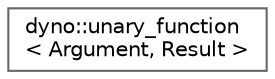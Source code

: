 digraph "Graphical Class Hierarchy"
{
 // LATEX_PDF_SIZE
  bgcolor="transparent";
  edge [fontname=Helvetica,fontsize=10,labelfontname=Helvetica,labelfontsize=10];
  node [fontname=Helvetica,fontsize=10,shape=box,height=0.2,width=0.4];
  rankdir="LR";
  Node0 [id="Node000000",label="dyno::unary_function\l\< Argument, Result \>",height=0.2,width=0.4,color="grey40", fillcolor="white", style="filled",URL="$structdyno_1_1unary__function.html",tooltip=" "];
}
